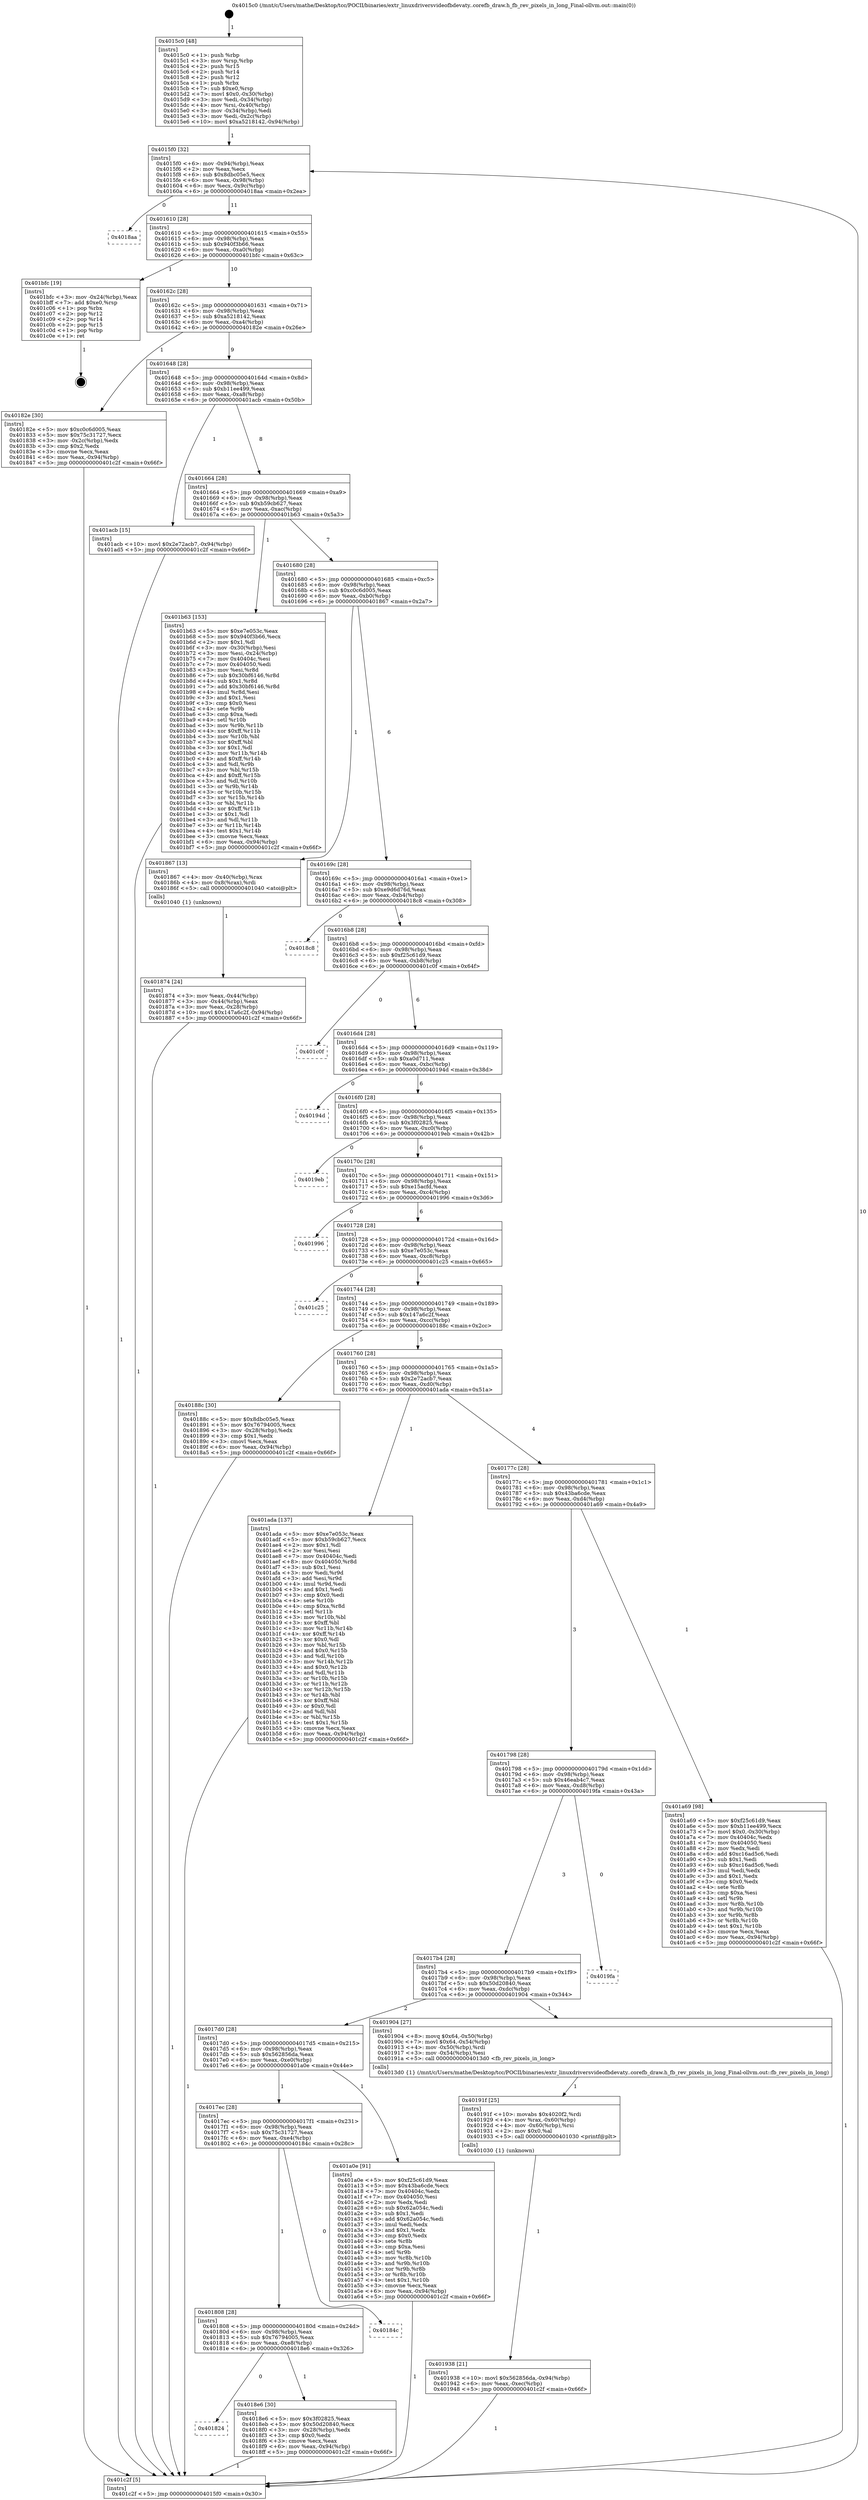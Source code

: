 digraph "0x4015c0" {
  label = "0x4015c0 (/mnt/c/Users/mathe/Desktop/tcc/POCII/binaries/extr_linuxdriversvideofbdevaty..corefb_draw.h_fb_rev_pixels_in_long_Final-ollvm.out::main(0))"
  labelloc = "t"
  node[shape=record]

  Entry [label="",width=0.3,height=0.3,shape=circle,fillcolor=black,style=filled]
  "0x4015f0" [label="{
     0x4015f0 [32]\l
     | [instrs]\l
     &nbsp;&nbsp;0x4015f0 \<+6\>: mov -0x94(%rbp),%eax\l
     &nbsp;&nbsp;0x4015f6 \<+2\>: mov %eax,%ecx\l
     &nbsp;&nbsp;0x4015f8 \<+6\>: sub $0x8dbc05e5,%ecx\l
     &nbsp;&nbsp;0x4015fe \<+6\>: mov %eax,-0x98(%rbp)\l
     &nbsp;&nbsp;0x401604 \<+6\>: mov %ecx,-0x9c(%rbp)\l
     &nbsp;&nbsp;0x40160a \<+6\>: je 00000000004018aa \<main+0x2ea\>\l
  }"]
  "0x4018aa" [label="{
     0x4018aa\l
  }", style=dashed]
  "0x401610" [label="{
     0x401610 [28]\l
     | [instrs]\l
     &nbsp;&nbsp;0x401610 \<+5\>: jmp 0000000000401615 \<main+0x55\>\l
     &nbsp;&nbsp;0x401615 \<+6\>: mov -0x98(%rbp),%eax\l
     &nbsp;&nbsp;0x40161b \<+5\>: sub $0x940f3b66,%eax\l
     &nbsp;&nbsp;0x401620 \<+6\>: mov %eax,-0xa0(%rbp)\l
     &nbsp;&nbsp;0x401626 \<+6\>: je 0000000000401bfc \<main+0x63c\>\l
  }"]
  Exit [label="",width=0.3,height=0.3,shape=circle,fillcolor=black,style=filled,peripheries=2]
  "0x401bfc" [label="{
     0x401bfc [19]\l
     | [instrs]\l
     &nbsp;&nbsp;0x401bfc \<+3\>: mov -0x24(%rbp),%eax\l
     &nbsp;&nbsp;0x401bff \<+7\>: add $0xe0,%rsp\l
     &nbsp;&nbsp;0x401c06 \<+1\>: pop %rbx\l
     &nbsp;&nbsp;0x401c07 \<+2\>: pop %r12\l
     &nbsp;&nbsp;0x401c09 \<+2\>: pop %r14\l
     &nbsp;&nbsp;0x401c0b \<+2\>: pop %r15\l
     &nbsp;&nbsp;0x401c0d \<+1\>: pop %rbp\l
     &nbsp;&nbsp;0x401c0e \<+1\>: ret\l
  }"]
  "0x40162c" [label="{
     0x40162c [28]\l
     | [instrs]\l
     &nbsp;&nbsp;0x40162c \<+5\>: jmp 0000000000401631 \<main+0x71\>\l
     &nbsp;&nbsp;0x401631 \<+6\>: mov -0x98(%rbp),%eax\l
     &nbsp;&nbsp;0x401637 \<+5\>: sub $0xa5218142,%eax\l
     &nbsp;&nbsp;0x40163c \<+6\>: mov %eax,-0xa4(%rbp)\l
     &nbsp;&nbsp;0x401642 \<+6\>: je 000000000040182e \<main+0x26e\>\l
  }"]
  "0x401938" [label="{
     0x401938 [21]\l
     | [instrs]\l
     &nbsp;&nbsp;0x401938 \<+10\>: movl $0x562856da,-0x94(%rbp)\l
     &nbsp;&nbsp;0x401942 \<+6\>: mov %eax,-0xec(%rbp)\l
     &nbsp;&nbsp;0x401948 \<+5\>: jmp 0000000000401c2f \<main+0x66f\>\l
  }"]
  "0x40182e" [label="{
     0x40182e [30]\l
     | [instrs]\l
     &nbsp;&nbsp;0x40182e \<+5\>: mov $0xc0c6d005,%eax\l
     &nbsp;&nbsp;0x401833 \<+5\>: mov $0x75c31727,%ecx\l
     &nbsp;&nbsp;0x401838 \<+3\>: mov -0x2c(%rbp),%edx\l
     &nbsp;&nbsp;0x40183b \<+3\>: cmp $0x2,%edx\l
     &nbsp;&nbsp;0x40183e \<+3\>: cmovne %ecx,%eax\l
     &nbsp;&nbsp;0x401841 \<+6\>: mov %eax,-0x94(%rbp)\l
     &nbsp;&nbsp;0x401847 \<+5\>: jmp 0000000000401c2f \<main+0x66f\>\l
  }"]
  "0x401648" [label="{
     0x401648 [28]\l
     | [instrs]\l
     &nbsp;&nbsp;0x401648 \<+5\>: jmp 000000000040164d \<main+0x8d\>\l
     &nbsp;&nbsp;0x40164d \<+6\>: mov -0x98(%rbp),%eax\l
     &nbsp;&nbsp;0x401653 \<+5\>: sub $0xb11ee499,%eax\l
     &nbsp;&nbsp;0x401658 \<+6\>: mov %eax,-0xa8(%rbp)\l
     &nbsp;&nbsp;0x40165e \<+6\>: je 0000000000401acb \<main+0x50b\>\l
  }"]
  "0x401c2f" [label="{
     0x401c2f [5]\l
     | [instrs]\l
     &nbsp;&nbsp;0x401c2f \<+5\>: jmp 00000000004015f0 \<main+0x30\>\l
  }"]
  "0x4015c0" [label="{
     0x4015c0 [48]\l
     | [instrs]\l
     &nbsp;&nbsp;0x4015c0 \<+1\>: push %rbp\l
     &nbsp;&nbsp;0x4015c1 \<+3\>: mov %rsp,%rbp\l
     &nbsp;&nbsp;0x4015c4 \<+2\>: push %r15\l
     &nbsp;&nbsp;0x4015c6 \<+2\>: push %r14\l
     &nbsp;&nbsp;0x4015c8 \<+2\>: push %r12\l
     &nbsp;&nbsp;0x4015ca \<+1\>: push %rbx\l
     &nbsp;&nbsp;0x4015cb \<+7\>: sub $0xe0,%rsp\l
     &nbsp;&nbsp;0x4015d2 \<+7\>: movl $0x0,-0x30(%rbp)\l
     &nbsp;&nbsp;0x4015d9 \<+3\>: mov %edi,-0x34(%rbp)\l
     &nbsp;&nbsp;0x4015dc \<+4\>: mov %rsi,-0x40(%rbp)\l
     &nbsp;&nbsp;0x4015e0 \<+3\>: mov -0x34(%rbp),%edi\l
     &nbsp;&nbsp;0x4015e3 \<+3\>: mov %edi,-0x2c(%rbp)\l
     &nbsp;&nbsp;0x4015e6 \<+10\>: movl $0xa5218142,-0x94(%rbp)\l
  }"]
  "0x40191f" [label="{
     0x40191f [25]\l
     | [instrs]\l
     &nbsp;&nbsp;0x40191f \<+10\>: movabs $0x4020f2,%rdi\l
     &nbsp;&nbsp;0x401929 \<+4\>: mov %rax,-0x60(%rbp)\l
     &nbsp;&nbsp;0x40192d \<+4\>: mov -0x60(%rbp),%rsi\l
     &nbsp;&nbsp;0x401931 \<+2\>: mov $0x0,%al\l
     &nbsp;&nbsp;0x401933 \<+5\>: call 0000000000401030 \<printf@plt\>\l
     | [calls]\l
     &nbsp;&nbsp;0x401030 \{1\} (unknown)\l
  }"]
  "0x401acb" [label="{
     0x401acb [15]\l
     | [instrs]\l
     &nbsp;&nbsp;0x401acb \<+10\>: movl $0x2e72acb7,-0x94(%rbp)\l
     &nbsp;&nbsp;0x401ad5 \<+5\>: jmp 0000000000401c2f \<main+0x66f\>\l
  }"]
  "0x401664" [label="{
     0x401664 [28]\l
     | [instrs]\l
     &nbsp;&nbsp;0x401664 \<+5\>: jmp 0000000000401669 \<main+0xa9\>\l
     &nbsp;&nbsp;0x401669 \<+6\>: mov -0x98(%rbp),%eax\l
     &nbsp;&nbsp;0x40166f \<+5\>: sub $0xb59cb627,%eax\l
     &nbsp;&nbsp;0x401674 \<+6\>: mov %eax,-0xac(%rbp)\l
     &nbsp;&nbsp;0x40167a \<+6\>: je 0000000000401b63 \<main+0x5a3\>\l
  }"]
  "0x401824" [label="{
     0x401824\l
  }", style=dashed]
  "0x401b63" [label="{
     0x401b63 [153]\l
     | [instrs]\l
     &nbsp;&nbsp;0x401b63 \<+5\>: mov $0xe7e053c,%eax\l
     &nbsp;&nbsp;0x401b68 \<+5\>: mov $0x940f3b66,%ecx\l
     &nbsp;&nbsp;0x401b6d \<+2\>: mov $0x1,%dl\l
     &nbsp;&nbsp;0x401b6f \<+3\>: mov -0x30(%rbp),%esi\l
     &nbsp;&nbsp;0x401b72 \<+3\>: mov %esi,-0x24(%rbp)\l
     &nbsp;&nbsp;0x401b75 \<+7\>: mov 0x40404c,%esi\l
     &nbsp;&nbsp;0x401b7c \<+7\>: mov 0x404050,%edi\l
     &nbsp;&nbsp;0x401b83 \<+3\>: mov %esi,%r8d\l
     &nbsp;&nbsp;0x401b86 \<+7\>: sub $0x30bf6146,%r8d\l
     &nbsp;&nbsp;0x401b8d \<+4\>: sub $0x1,%r8d\l
     &nbsp;&nbsp;0x401b91 \<+7\>: add $0x30bf6146,%r8d\l
     &nbsp;&nbsp;0x401b98 \<+4\>: imul %r8d,%esi\l
     &nbsp;&nbsp;0x401b9c \<+3\>: and $0x1,%esi\l
     &nbsp;&nbsp;0x401b9f \<+3\>: cmp $0x0,%esi\l
     &nbsp;&nbsp;0x401ba2 \<+4\>: sete %r9b\l
     &nbsp;&nbsp;0x401ba6 \<+3\>: cmp $0xa,%edi\l
     &nbsp;&nbsp;0x401ba9 \<+4\>: setl %r10b\l
     &nbsp;&nbsp;0x401bad \<+3\>: mov %r9b,%r11b\l
     &nbsp;&nbsp;0x401bb0 \<+4\>: xor $0xff,%r11b\l
     &nbsp;&nbsp;0x401bb4 \<+3\>: mov %r10b,%bl\l
     &nbsp;&nbsp;0x401bb7 \<+3\>: xor $0xff,%bl\l
     &nbsp;&nbsp;0x401bba \<+3\>: xor $0x1,%dl\l
     &nbsp;&nbsp;0x401bbd \<+3\>: mov %r11b,%r14b\l
     &nbsp;&nbsp;0x401bc0 \<+4\>: and $0xff,%r14b\l
     &nbsp;&nbsp;0x401bc4 \<+3\>: and %dl,%r9b\l
     &nbsp;&nbsp;0x401bc7 \<+3\>: mov %bl,%r15b\l
     &nbsp;&nbsp;0x401bca \<+4\>: and $0xff,%r15b\l
     &nbsp;&nbsp;0x401bce \<+3\>: and %dl,%r10b\l
     &nbsp;&nbsp;0x401bd1 \<+3\>: or %r9b,%r14b\l
     &nbsp;&nbsp;0x401bd4 \<+3\>: or %r10b,%r15b\l
     &nbsp;&nbsp;0x401bd7 \<+3\>: xor %r15b,%r14b\l
     &nbsp;&nbsp;0x401bda \<+3\>: or %bl,%r11b\l
     &nbsp;&nbsp;0x401bdd \<+4\>: xor $0xff,%r11b\l
     &nbsp;&nbsp;0x401be1 \<+3\>: or $0x1,%dl\l
     &nbsp;&nbsp;0x401be4 \<+3\>: and %dl,%r11b\l
     &nbsp;&nbsp;0x401be7 \<+3\>: or %r11b,%r14b\l
     &nbsp;&nbsp;0x401bea \<+4\>: test $0x1,%r14b\l
     &nbsp;&nbsp;0x401bee \<+3\>: cmovne %ecx,%eax\l
     &nbsp;&nbsp;0x401bf1 \<+6\>: mov %eax,-0x94(%rbp)\l
     &nbsp;&nbsp;0x401bf7 \<+5\>: jmp 0000000000401c2f \<main+0x66f\>\l
  }"]
  "0x401680" [label="{
     0x401680 [28]\l
     | [instrs]\l
     &nbsp;&nbsp;0x401680 \<+5\>: jmp 0000000000401685 \<main+0xc5\>\l
     &nbsp;&nbsp;0x401685 \<+6\>: mov -0x98(%rbp),%eax\l
     &nbsp;&nbsp;0x40168b \<+5\>: sub $0xc0c6d005,%eax\l
     &nbsp;&nbsp;0x401690 \<+6\>: mov %eax,-0xb0(%rbp)\l
     &nbsp;&nbsp;0x401696 \<+6\>: je 0000000000401867 \<main+0x2a7\>\l
  }"]
  "0x4018e6" [label="{
     0x4018e6 [30]\l
     | [instrs]\l
     &nbsp;&nbsp;0x4018e6 \<+5\>: mov $0x3f02825,%eax\l
     &nbsp;&nbsp;0x4018eb \<+5\>: mov $0x50d20840,%ecx\l
     &nbsp;&nbsp;0x4018f0 \<+3\>: mov -0x28(%rbp),%edx\l
     &nbsp;&nbsp;0x4018f3 \<+3\>: cmp $0x0,%edx\l
     &nbsp;&nbsp;0x4018f6 \<+3\>: cmove %ecx,%eax\l
     &nbsp;&nbsp;0x4018f9 \<+6\>: mov %eax,-0x94(%rbp)\l
     &nbsp;&nbsp;0x4018ff \<+5\>: jmp 0000000000401c2f \<main+0x66f\>\l
  }"]
  "0x401867" [label="{
     0x401867 [13]\l
     | [instrs]\l
     &nbsp;&nbsp;0x401867 \<+4\>: mov -0x40(%rbp),%rax\l
     &nbsp;&nbsp;0x40186b \<+4\>: mov 0x8(%rax),%rdi\l
     &nbsp;&nbsp;0x40186f \<+5\>: call 0000000000401040 \<atoi@plt\>\l
     | [calls]\l
     &nbsp;&nbsp;0x401040 \{1\} (unknown)\l
  }"]
  "0x40169c" [label="{
     0x40169c [28]\l
     | [instrs]\l
     &nbsp;&nbsp;0x40169c \<+5\>: jmp 00000000004016a1 \<main+0xe1\>\l
     &nbsp;&nbsp;0x4016a1 \<+6\>: mov -0x98(%rbp),%eax\l
     &nbsp;&nbsp;0x4016a7 \<+5\>: sub $0xe9d6d76d,%eax\l
     &nbsp;&nbsp;0x4016ac \<+6\>: mov %eax,-0xb4(%rbp)\l
     &nbsp;&nbsp;0x4016b2 \<+6\>: je 00000000004018c8 \<main+0x308\>\l
  }"]
  "0x401874" [label="{
     0x401874 [24]\l
     | [instrs]\l
     &nbsp;&nbsp;0x401874 \<+3\>: mov %eax,-0x44(%rbp)\l
     &nbsp;&nbsp;0x401877 \<+3\>: mov -0x44(%rbp),%eax\l
     &nbsp;&nbsp;0x40187a \<+3\>: mov %eax,-0x28(%rbp)\l
     &nbsp;&nbsp;0x40187d \<+10\>: movl $0x147a6c2f,-0x94(%rbp)\l
     &nbsp;&nbsp;0x401887 \<+5\>: jmp 0000000000401c2f \<main+0x66f\>\l
  }"]
  "0x401808" [label="{
     0x401808 [28]\l
     | [instrs]\l
     &nbsp;&nbsp;0x401808 \<+5\>: jmp 000000000040180d \<main+0x24d\>\l
     &nbsp;&nbsp;0x40180d \<+6\>: mov -0x98(%rbp),%eax\l
     &nbsp;&nbsp;0x401813 \<+5\>: sub $0x76794005,%eax\l
     &nbsp;&nbsp;0x401818 \<+6\>: mov %eax,-0xe8(%rbp)\l
     &nbsp;&nbsp;0x40181e \<+6\>: je 00000000004018e6 \<main+0x326\>\l
  }"]
  "0x4018c8" [label="{
     0x4018c8\l
  }", style=dashed]
  "0x4016b8" [label="{
     0x4016b8 [28]\l
     | [instrs]\l
     &nbsp;&nbsp;0x4016b8 \<+5\>: jmp 00000000004016bd \<main+0xfd\>\l
     &nbsp;&nbsp;0x4016bd \<+6\>: mov -0x98(%rbp),%eax\l
     &nbsp;&nbsp;0x4016c3 \<+5\>: sub $0xf25c61d9,%eax\l
     &nbsp;&nbsp;0x4016c8 \<+6\>: mov %eax,-0xb8(%rbp)\l
     &nbsp;&nbsp;0x4016ce \<+6\>: je 0000000000401c0f \<main+0x64f\>\l
  }"]
  "0x40184c" [label="{
     0x40184c\l
  }", style=dashed]
  "0x401c0f" [label="{
     0x401c0f\l
  }", style=dashed]
  "0x4016d4" [label="{
     0x4016d4 [28]\l
     | [instrs]\l
     &nbsp;&nbsp;0x4016d4 \<+5\>: jmp 00000000004016d9 \<main+0x119\>\l
     &nbsp;&nbsp;0x4016d9 \<+6\>: mov -0x98(%rbp),%eax\l
     &nbsp;&nbsp;0x4016df \<+5\>: sub $0xa0d711,%eax\l
     &nbsp;&nbsp;0x4016e4 \<+6\>: mov %eax,-0xbc(%rbp)\l
     &nbsp;&nbsp;0x4016ea \<+6\>: je 000000000040194d \<main+0x38d\>\l
  }"]
  "0x4017ec" [label="{
     0x4017ec [28]\l
     | [instrs]\l
     &nbsp;&nbsp;0x4017ec \<+5\>: jmp 00000000004017f1 \<main+0x231\>\l
     &nbsp;&nbsp;0x4017f1 \<+6\>: mov -0x98(%rbp),%eax\l
     &nbsp;&nbsp;0x4017f7 \<+5\>: sub $0x75c31727,%eax\l
     &nbsp;&nbsp;0x4017fc \<+6\>: mov %eax,-0xe4(%rbp)\l
     &nbsp;&nbsp;0x401802 \<+6\>: je 000000000040184c \<main+0x28c\>\l
  }"]
  "0x40194d" [label="{
     0x40194d\l
  }", style=dashed]
  "0x4016f0" [label="{
     0x4016f0 [28]\l
     | [instrs]\l
     &nbsp;&nbsp;0x4016f0 \<+5\>: jmp 00000000004016f5 \<main+0x135\>\l
     &nbsp;&nbsp;0x4016f5 \<+6\>: mov -0x98(%rbp),%eax\l
     &nbsp;&nbsp;0x4016fb \<+5\>: sub $0x3f02825,%eax\l
     &nbsp;&nbsp;0x401700 \<+6\>: mov %eax,-0xc0(%rbp)\l
     &nbsp;&nbsp;0x401706 \<+6\>: je 00000000004019eb \<main+0x42b\>\l
  }"]
  "0x401a0e" [label="{
     0x401a0e [91]\l
     | [instrs]\l
     &nbsp;&nbsp;0x401a0e \<+5\>: mov $0xf25c61d9,%eax\l
     &nbsp;&nbsp;0x401a13 \<+5\>: mov $0x43ba6cde,%ecx\l
     &nbsp;&nbsp;0x401a18 \<+7\>: mov 0x40404c,%edx\l
     &nbsp;&nbsp;0x401a1f \<+7\>: mov 0x404050,%esi\l
     &nbsp;&nbsp;0x401a26 \<+2\>: mov %edx,%edi\l
     &nbsp;&nbsp;0x401a28 \<+6\>: sub $0x62a054c,%edi\l
     &nbsp;&nbsp;0x401a2e \<+3\>: sub $0x1,%edi\l
     &nbsp;&nbsp;0x401a31 \<+6\>: add $0x62a054c,%edi\l
     &nbsp;&nbsp;0x401a37 \<+3\>: imul %edi,%edx\l
     &nbsp;&nbsp;0x401a3a \<+3\>: and $0x1,%edx\l
     &nbsp;&nbsp;0x401a3d \<+3\>: cmp $0x0,%edx\l
     &nbsp;&nbsp;0x401a40 \<+4\>: sete %r8b\l
     &nbsp;&nbsp;0x401a44 \<+3\>: cmp $0xa,%esi\l
     &nbsp;&nbsp;0x401a47 \<+4\>: setl %r9b\l
     &nbsp;&nbsp;0x401a4b \<+3\>: mov %r8b,%r10b\l
     &nbsp;&nbsp;0x401a4e \<+3\>: and %r9b,%r10b\l
     &nbsp;&nbsp;0x401a51 \<+3\>: xor %r9b,%r8b\l
     &nbsp;&nbsp;0x401a54 \<+3\>: or %r8b,%r10b\l
     &nbsp;&nbsp;0x401a57 \<+4\>: test $0x1,%r10b\l
     &nbsp;&nbsp;0x401a5b \<+3\>: cmovne %ecx,%eax\l
     &nbsp;&nbsp;0x401a5e \<+6\>: mov %eax,-0x94(%rbp)\l
     &nbsp;&nbsp;0x401a64 \<+5\>: jmp 0000000000401c2f \<main+0x66f\>\l
  }"]
  "0x4019eb" [label="{
     0x4019eb\l
  }", style=dashed]
  "0x40170c" [label="{
     0x40170c [28]\l
     | [instrs]\l
     &nbsp;&nbsp;0x40170c \<+5\>: jmp 0000000000401711 \<main+0x151\>\l
     &nbsp;&nbsp;0x401711 \<+6\>: mov -0x98(%rbp),%eax\l
     &nbsp;&nbsp;0x401717 \<+5\>: sub $0xe15acfd,%eax\l
     &nbsp;&nbsp;0x40171c \<+6\>: mov %eax,-0xc4(%rbp)\l
     &nbsp;&nbsp;0x401722 \<+6\>: je 0000000000401996 \<main+0x3d6\>\l
  }"]
  "0x4017d0" [label="{
     0x4017d0 [28]\l
     | [instrs]\l
     &nbsp;&nbsp;0x4017d0 \<+5\>: jmp 00000000004017d5 \<main+0x215\>\l
     &nbsp;&nbsp;0x4017d5 \<+6\>: mov -0x98(%rbp),%eax\l
     &nbsp;&nbsp;0x4017db \<+5\>: sub $0x562856da,%eax\l
     &nbsp;&nbsp;0x4017e0 \<+6\>: mov %eax,-0xe0(%rbp)\l
     &nbsp;&nbsp;0x4017e6 \<+6\>: je 0000000000401a0e \<main+0x44e\>\l
  }"]
  "0x401996" [label="{
     0x401996\l
  }", style=dashed]
  "0x401728" [label="{
     0x401728 [28]\l
     | [instrs]\l
     &nbsp;&nbsp;0x401728 \<+5\>: jmp 000000000040172d \<main+0x16d\>\l
     &nbsp;&nbsp;0x40172d \<+6\>: mov -0x98(%rbp),%eax\l
     &nbsp;&nbsp;0x401733 \<+5\>: sub $0xe7e053c,%eax\l
     &nbsp;&nbsp;0x401738 \<+6\>: mov %eax,-0xc8(%rbp)\l
     &nbsp;&nbsp;0x40173e \<+6\>: je 0000000000401c25 \<main+0x665\>\l
  }"]
  "0x401904" [label="{
     0x401904 [27]\l
     | [instrs]\l
     &nbsp;&nbsp;0x401904 \<+8\>: movq $0x64,-0x50(%rbp)\l
     &nbsp;&nbsp;0x40190c \<+7\>: movl $0x64,-0x54(%rbp)\l
     &nbsp;&nbsp;0x401913 \<+4\>: mov -0x50(%rbp),%rdi\l
     &nbsp;&nbsp;0x401917 \<+3\>: mov -0x54(%rbp),%esi\l
     &nbsp;&nbsp;0x40191a \<+5\>: call 00000000004013d0 \<fb_rev_pixels_in_long\>\l
     | [calls]\l
     &nbsp;&nbsp;0x4013d0 \{1\} (/mnt/c/Users/mathe/Desktop/tcc/POCII/binaries/extr_linuxdriversvideofbdevaty..corefb_draw.h_fb_rev_pixels_in_long_Final-ollvm.out::fb_rev_pixels_in_long)\l
  }"]
  "0x401c25" [label="{
     0x401c25\l
  }", style=dashed]
  "0x401744" [label="{
     0x401744 [28]\l
     | [instrs]\l
     &nbsp;&nbsp;0x401744 \<+5\>: jmp 0000000000401749 \<main+0x189\>\l
     &nbsp;&nbsp;0x401749 \<+6\>: mov -0x98(%rbp),%eax\l
     &nbsp;&nbsp;0x40174f \<+5\>: sub $0x147a6c2f,%eax\l
     &nbsp;&nbsp;0x401754 \<+6\>: mov %eax,-0xcc(%rbp)\l
     &nbsp;&nbsp;0x40175a \<+6\>: je 000000000040188c \<main+0x2cc\>\l
  }"]
  "0x4017b4" [label="{
     0x4017b4 [28]\l
     | [instrs]\l
     &nbsp;&nbsp;0x4017b4 \<+5\>: jmp 00000000004017b9 \<main+0x1f9\>\l
     &nbsp;&nbsp;0x4017b9 \<+6\>: mov -0x98(%rbp),%eax\l
     &nbsp;&nbsp;0x4017bf \<+5\>: sub $0x50d20840,%eax\l
     &nbsp;&nbsp;0x4017c4 \<+6\>: mov %eax,-0xdc(%rbp)\l
     &nbsp;&nbsp;0x4017ca \<+6\>: je 0000000000401904 \<main+0x344\>\l
  }"]
  "0x40188c" [label="{
     0x40188c [30]\l
     | [instrs]\l
     &nbsp;&nbsp;0x40188c \<+5\>: mov $0x8dbc05e5,%eax\l
     &nbsp;&nbsp;0x401891 \<+5\>: mov $0x76794005,%ecx\l
     &nbsp;&nbsp;0x401896 \<+3\>: mov -0x28(%rbp),%edx\l
     &nbsp;&nbsp;0x401899 \<+3\>: cmp $0x1,%edx\l
     &nbsp;&nbsp;0x40189c \<+3\>: cmovl %ecx,%eax\l
     &nbsp;&nbsp;0x40189f \<+6\>: mov %eax,-0x94(%rbp)\l
     &nbsp;&nbsp;0x4018a5 \<+5\>: jmp 0000000000401c2f \<main+0x66f\>\l
  }"]
  "0x401760" [label="{
     0x401760 [28]\l
     | [instrs]\l
     &nbsp;&nbsp;0x401760 \<+5\>: jmp 0000000000401765 \<main+0x1a5\>\l
     &nbsp;&nbsp;0x401765 \<+6\>: mov -0x98(%rbp),%eax\l
     &nbsp;&nbsp;0x40176b \<+5\>: sub $0x2e72acb7,%eax\l
     &nbsp;&nbsp;0x401770 \<+6\>: mov %eax,-0xd0(%rbp)\l
     &nbsp;&nbsp;0x401776 \<+6\>: je 0000000000401ada \<main+0x51a\>\l
  }"]
  "0x4019fa" [label="{
     0x4019fa\l
  }", style=dashed]
  "0x401ada" [label="{
     0x401ada [137]\l
     | [instrs]\l
     &nbsp;&nbsp;0x401ada \<+5\>: mov $0xe7e053c,%eax\l
     &nbsp;&nbsp;0x401adf \<+5\>: mov $0xb59cb627,%ecx\l
     &nbsp;&nbsp;0x401ae4 \<+2\>: mov $0x1,%dl\l
     &nbsp;&nbsp;0x401ae6 \<+2\>: xor %esi,%esi\l
     &nbsp;&nbsp;0x401ae8 \<+7\>: mov 0x40404c,%edi\l
     &nbsp;&nbsp;0x401aef \<+8\>: mov 0x404050,%r8d\l
     &nbsp;&nbsp;0x401af7 \<+3\>: sub $0x1,%esi\l
     &nbsp;&nbsp;0x401afa \<+3\>: mov %edi,%r9d\l
     &nbsp;&nbsp;0x401afd \<+3\>: add %esi,%r9d\l
     &nbsp;&nbsp;0x401b00 \<+4\>: imul %r9d,%edi\l
     &nbsp;&nbsp;0x401b04 \<+3\>: and $0x1,%edi\l
     &nbsp;&nbsp;0x401b07 \<+3\>: cmp $0x0,%edi\l
     &nbsp;&nbsp;0x401b0a \<+4\>: sete %r10b\l
     &nbsp;&nbsp;0x401b0e \<+4\>: cmp $0xa,%r8d\l
     &nbsp;&nbsp;0x401b12 \<+4\>: setl %r11b\l
     &nbsp;&nbsp;0x401b16 \<+3\>: mov %r10b,%bl\l
     &nbsp;&nbsp;0x401b19 \<+3\>: xor $0xff,%bl\l
     &nbsp;&nbsp;0x401b1c \<+3\>: mov %r11b,%r14b\l
     &nbsp;&nbsp;0x401b1f \<+4\>: xor $0xff,%r14b\l
     &nbsp;&nbsp;0x401b23 \<+3\>: xor $0x0,%dl\l
     &nbsp;&nbsp;0x401b26 \<+3\>: mov %bl,%r15b\l
     &nbsp;&nbsp;0x401b29 \<+4\>: and $0x0,%r15b\l
     &nbsp;&nbsp;0x401b2d \<+3\>: and %dl,%r10b\l
     &nbsp;&nbsp;0x401b30 \<+3\>: mov %r14b,%r12b\l
     &nbsp;&nbsp;0x401b33 \<+4\>: and $0x0,%r12b\l
     &nbsp;&nbsp;0x401b37 \<+3\>: and %dl,%r11b\l
     &nbsp;&nbsp;0x401b3a \<+3\>: or %r10b,%r15b\l
     &nbsp;&nbsp;0x401b3d \<+3\>: or %r11b,%r12b\l
     &nbsp;&nbsp;0x401b40 \<+3\>: xor %r12b,%r15b\l
     &nbsp;&nbsp;0x401b43 \<+3\>: or %r14b,%bl\l
     &nbsp;&nbsp;0x401b46 \<+3\>: xor $0xff,%bl\l
     &nbsp;&nbsp;0x401b49 \<+3\>: or $0x0,%dl\l
     &nbsp;&nbsp;0x401b4c \<+2\>: and %dl,%bl\l
     &nbsp;&nbsp;0x401b4e \<+3\>: or %bl,%r15b\l
     &nbsp;&nbsp;0x401b51 \<+4\>: test $0x1,%r15b\l
     &nbsp;&nbsp;0x401b55 \<+3\>: cmovne %ecx,%eax\l
     &nbsp;&nbsp;0x401b58 \<+6\>: mov %eax,-0x94(%rbp)\l
     &nbsp;&nbsp;0x401b5e \<+5\>: jmp 0000000000401c2f \<main+0x66f\>\l
  }"]
  "0x40177c" [label="{
     0x40177c [28]\l
     | [instrs]\l
     &nbsp;&nbsp;0x40177c \<+5\>: jmp 0000000000401781 \<main+0x1c1\>\l
     &nbsp;&nbsp;0x401781 \<+6\>: mov -0x98(%rbp),%eax\l
     &nbsp;&nbsp;0x401787 \<+5\>: sub $0x43ba6cde,%eax\l
     &nbsp;&nbsp;0x40178c \<+6\>: mov %eax,-0xd4(%rbp)\l
     &nbsp;&nbsp;0x401792 \<+6\>: je 0000000000401a69 \<main+0x4a9\>\l
  }"]
  "0x401798" [label="{
     0x401798 [28]\l
     | [instrs]\l
     &nbsp;&nbsp;0x401798 \<+5\>: jmp 000000000040179d \<main+0x1dd\>\l
     &nbsp;&nbsp;0x40179d \<+6\>: mov -0x98(%rbp),%eax\l
     &nbsp;&nbsp;0x4017a3 \<+5\>: sub $0x46eab4c7,%eax\l
     &nbsp;&nbsp;0x4017a8 \<+6\>: mov %eax,-0xd8(%rbp)\l
     &nbsp;&nbsp;0x4017ae \<+6\>: je 00000000004019fa \<main+0x43a\>\l
  }"]
  "0x401a69" [label="{
     0x401a69 [98]\l
     | [instrs]\l
     &nbsp;&nbsp;0x401a69 \<+5\>: mov $0xf25c61d9,%eax\l
     &nbsp;&nbsp;0x401a6e \<+5\>: mov $0xb11ee499,%ecx\l
     &nbsp;&nbsp;0x401a73 \<+7\>: movl $0x0,-0x30(%rbp)\l
     &nbsp;&nbsp;0x401a7a \<+7\>: mov 0x40404c,%edx\l
     &nbsp;&nbsp;0x401a81 \<+7\>: mov 0x404050,%esi\l
     &nbsp;&nbsp;0x401a88 \<+2\>: mov %edx,%edi\l
     &nbsp;&nbsp;0x401a8a \<+6\>: add $0xc16ad5c6,%edi\l
     &nbsp;&nbsp;0x401a90 \<+3\>: sub $0x1,%edi\l
     &nbsp;&nbsp;0x401a93 \<+6\>: sub $0xc16ad5c6,%edi\l
     &nbsp;&nbsp;0x401a99 \<+3\>: imul %edi,%edx\l
     &nbsp;&nbsp;0x401a9c \<+3\>: and $0x1,%edx\l
     &nbsp;&nbsp;0x401a9f \<+3\>: cmp $0x0,%edx\l
     &nbsp;&nbsp;0x401aa2 \<+4\>: sete %r8b\l
     &nbsp;&nbsp;0x401aa6 \<+3\>: cmp $0xa,%esi\l
     &nbsp;&nbsp;0x401aa9 \<+4\>: setl %r9b\l
     &nbsp;&nbsp;0x401aad \<+3\>: mov %r8b,%r10b\l
     &nbsp;&nbsp;0x401ab0 \<+3\>: and %r9b,%r10b\l
     &nbsp;&nbsp;0x401ab3 \<+3\>: xor %r9b,%r8b\l
     &nbsp;&nbsp;0x401ab6 \<+3\>: or %r8b,%r10b\l
     &nbsp;&nbsp;0x401ab9 \<+4\>: test $0x1,%r10b\l
     &nbsp;&nbsp;0x401abd \<+3\>: cmovne %ecx,%eax\l
     &nbsp;&nbsp;0x401ac0 \<+6\>: mov %eax,-0x94(%rbp)\l
     &nbsp;&nbsp;0x401ac6 \<+5\>: jmp 0000000000401c2f \<main+0x66f\>\l
  }"]
  Entry -> "0x4015c0" [label=" 1"]
  "0x4015f0" -> "0x4018aa" [label=" 0"]
  "0x4015f0" -> "0x401610" [label=" 11"]
  "0x401bfc" -> Exit [label=" 1"]
  "0x401610" -> "0x401bfc" [label=" 1"]
  "0x401610" -> "0x40162c" [label=" 10"]
  "0x401b63" -> "0x401c2f" [label=" 1"]
  "0x40162c" -> "0x40182e" [label=" 1"]
  "0x40162c" -> "0x401648" [label=" 9"]
  "0x40182e" -> "0x401c2f" [label=" 1"]
  "0x4015c0" -> "0x4015f0" [label=" 1"]
  "0x401c2f" -> "0x4015f0" [label=" 10"]
  "0x401ada" -> "0x401c2f" [label=" 1"]
  "0x401648" -> "0x401acb" [label=" 1"]
  "0x401648" -> "0x401664" [label=" 8"]
  "0x401acb" -> "0x401c2f" [label=" 1"]
  "0x401664" -> "0x401b63" [label=" 1"]
  "0x401664" -> "0x401680" [label=" 7"]
  "0x401a69" -> "0x401c2f" [label=" 1"]
  "0x401680" -> "0x401867" [label=" 1"]
  "0x401680" -> "0x40169c" [label=" 6"]
  "0x401867" -> "0x401874" [label=" 1"]
  "0x401874" -> "0x401c2f" [label=" 1"]
  "0x401a0e" -> "0x401c2f" [label=" 1"]
  "0x40169c" -> "0x4018c8" [label=" 0"]
  "0x40169c" -> "0x4016b8" [label=" 6"]
  "0x40191f" -> "0x401938" [label=" 1"]
  "0x4016b8" -> "0x401c0f" [label=" 0"]
  "0x4016b8" -> "0x4016d4" [label=" 6"]
  "0x401904" -> "0x40191f" [label=" 1"]
  "0x4016d4" -> "0x40194d" [label=" 0"]
  "0x4016d4" -> "0x4016f0" [label=" 6"]
  "0x401808" -> "0x401824" [label=" 0"]
  "0x4016f0" -> "0x4019eb" [label=" 0"]
  "0x4016f0" -> "0x40170c" [label=" 6"]
  "0x401808" -> "0x4018e6" [label=" 1"]
  "0x40170c" -> "0x401996" [label=" 0"]
  "0x40170c" -> "0x401728" [label=" 6"]
  "0x4017ec" -> "0x401808" [label=" 1"]
  "0x401728" -> "0x401c25" [label=" 0"]
  "0x401728" -> "0x401744" [label=" 6"]
  "0x4017ec" -> "0x40184c" [label=" 0"]
  "0x401744" -> "0x40188c" [label=" 1"]
  "0x401744" -> "0x401760" [label=" 5"]
  "0x40188c" -> "0x401c2f" [label=" 1"]
  "0x4017d0" -> "0x4017ec" [label=" 1"]
  "0x401760" -> "0x401ada" [label=" 1"]
  "0x401760" -> "0x40177c" [label=" 4"]
  "0x4017d0" -> "0x401a0e" [label=" 1"]
  "0x40177c" -> "0x401a69" [label=" 1"]
  "0x40177c" -> "0x401798" [label=" 3"]
  "0x401938" -> "0x401c2f" [label=" 1"]
  "0x401798" -> "0x4019fa" [label=" 0"]
  "0x401798" -> "0x4017b4" [label=" 3"]
  "0x4018e6" -> "0x401c2f" [label=" 1"]
  "0x4017b4" -> "0x401904" [label=" 1"]
  "0x4017b4" -> "0x4017d0" [label=" 2"]
}
